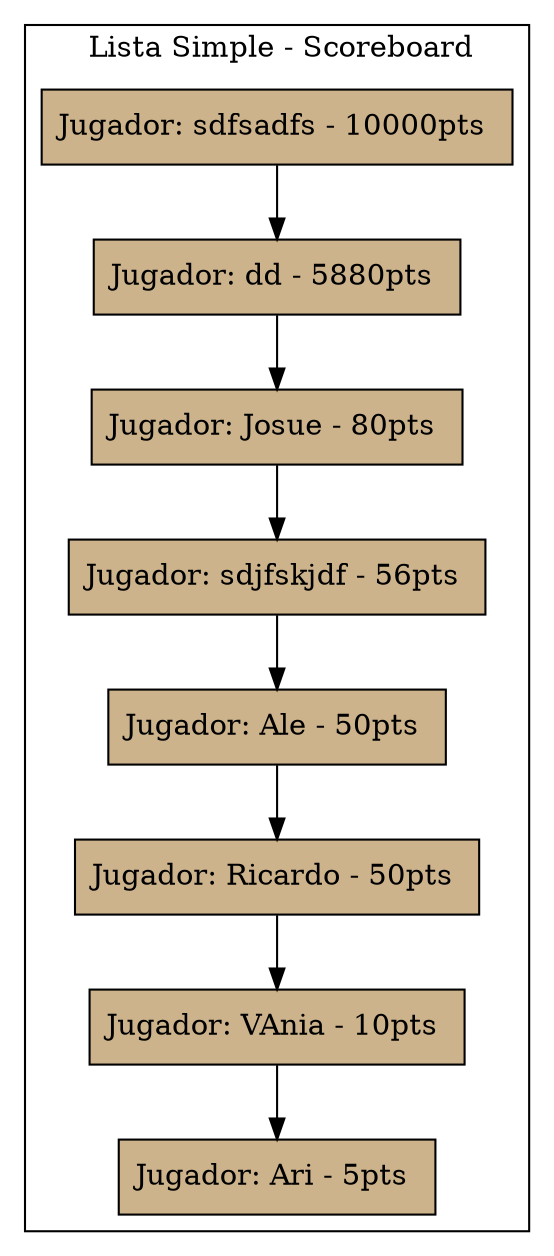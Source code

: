 digraph Grafo{ rankdir= TB 
subgraph cluster2 {
 label=" Lista Simple - Scoreboard"; 
node [label="Jugador: sdfsadfs - 10000pts " 
  fillcolor=navajowhite3 
 style=filled 
 shape=rect 
 fontcolor=black   ] 0;
node [label="Jugador: dd - 5880pts " 
  fillcolor=navajowhite3 
 style=filled 
 shape=rect 
 fontcolor=black   ] 1;
node [label="Jugador: Josue - 80pts " 
  fillcolor=navajowhite3 
 style=filled 
 shape=rect 
 fontcolor=black   ] 2;
node [label="Jugador: sdjfskjdf - 56pts " 
  fillcolor=navajowhite3 
 style=filled 
 shape=rect 
 fontcolor=black   ] 3;
node [label="Jugador: Ale - 50pts " 
  fillcolor=navajowhite3 
 style=filled 
 shape=rect 
 fontcolor=black   ] 4;
node [label="Jugador: Ricardo - 50pts " 
  fillcolor=navajowhite3 
 style=filled 
 shape=rect 
 fontcolor=black   ] 5;
node [label="Jugador: VAnia - 10pts " 
  fillcolor=navajowhite3 
 style=filled 
 shape=rect 
 fontcolor=black   ] 6;
node [label="Jugador: Ari - 5pts " 
  fillcolor=navajowhite3 
 style=filled 
 shape=rect 
 fontcolor=black   ] 7;
0->1;
1->2;
2->3;
3->4;
4->5;
5->6;
6->7;
}}
